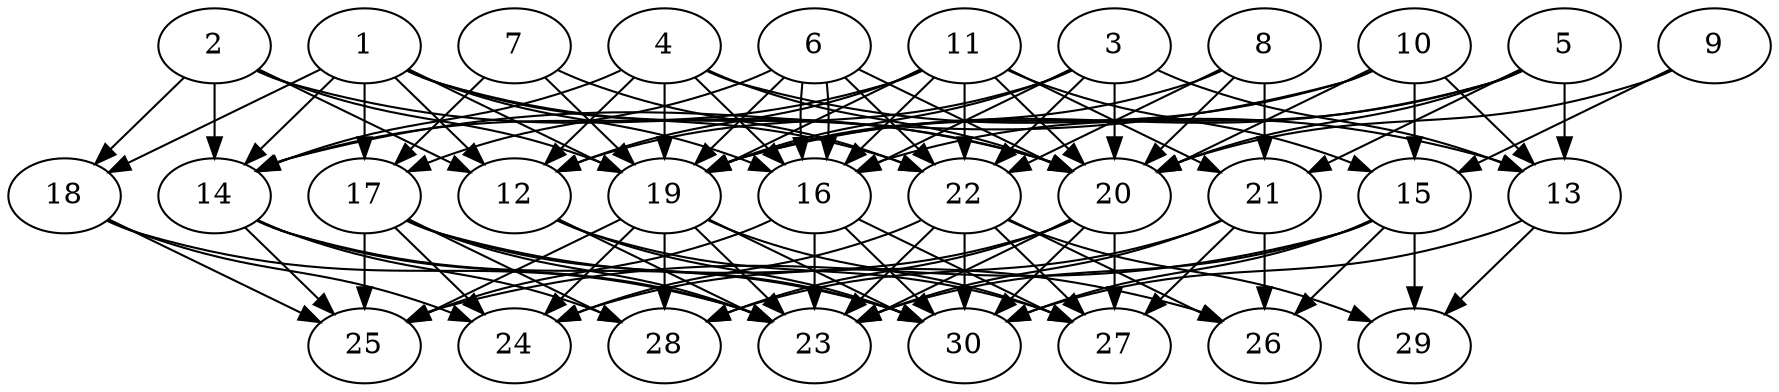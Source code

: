 // DAG automatically generated by daggen at Thu Oct  3 14:04:19 2019
// ./daggen --dot -n 30 --ccr 0.4 --fat 0.7 --regular 0.7 --density 0.9 --mindata 5242880 --maxdata 52428800 
digraph G {
  1 [size="38136320", alpha="0.09", expect_size="15254528"] 
  1 -> 12 [size ="15254528"]
  1 -> 14 [size ="15254528"]
  1 -> 16 [size ="15254528"]
  1 -> 17 [size ="15254528"]
  1 -> 18 [size ="15254528"]
  1 -> 19 [size ="15254528"]
  1 -> 20 [size ="15254528"]
  1 -> 22 [size ="15254528"]
  2 [size="45585920", alpha="0.01", expect_size="18234368"] 
  2 -> 12 [size ="18234368"]
  2 -> 14 [size ="18234368"]
  2 -> 18 [size ="18234368"]
  2 -> 19 [size ="18234368"]
  2 -> 20 [size ="18234368"]
  3 [size="30648320", alpha="0.09", expect_size="12259328"] 
  3 -> 12 [size ="12259328"]
  3 -> 13 [size ="12259328"]
  3 -> 16 [size ="12259328"]
  3 -> 19 [size ="12259328"]
  3 -> 20 [size ="12259328"]
  3 -> 22 [size ="12259328"]
  4 [size="111511040", alpha="0.05", expect_size="44604416"] 
  4 -> 12 [size ="44604416"]
  4 -> 13 [size ="44604416"]
  4 -> 14 [size ="44604416"]
  4 -> 16 [size ="44604416"]
  4 -> 19 [size ="44604416"]
  4 -> 20 [size ="44604416"]
  5 [size="126656000", alpha="0.02", expect_size="50662400"] 
  5 -> 13 [size ="50662400"]
  5 -> 16 [size ="50662400"]
  5 -> 19 [size ="50662400"]
  5 -> 20 [size ="50662400"]
  5 -> 21 [size ="50662400"]
  6 [size="78202880", alpha="0.13", expect_size="31281152"] 
  6 -> 16 [size ="31281152"]
  6 -> 16 [size ="31281152"]
  6 -> 17 [size ="31281152"]
  6 -> 19 [size ="31281152"]
  6 -> 20 [size ="31281152"]
  6 -> 22 [size ="31281152"]
  7 [size="71418880", alpha="0.08", expect_size="28567552"] 
  7 -> 17 [size ="28567552"]
  7 -> 19 [size ="28567552"]
  7 -> 22 [size ="28567552"]
  8 [size="79539200", alpha="0.11", expect_size="31815680"] 
  8 -> 19 [size ="31815680"]
  8 -> 20 [size ="31815680"]
  8 -> 21 [size ="31815680"]
  8 -> 22 [size ="31815680"]
  9 [size="87068160", alpha="0.15", expect_size="34827264"] 
  9 -> 15 [size ="34827264"]
  9 -> 20 [size ="34827264"]
  10 [size="59947520", alpha="0.10", expect_size="23979008"] 
  10 -> 13 [size ="23979008"]
  10 -> 14 [size ="23979008"]
  10 -> 15 [size ="23979008"]
  10 -> 19 [size ="23979008"]
  10 -> 20 [size ="23979008"]
  11 [size="119738880", alpha="0.09", expect_size="47895552"] 
  11 -> 12 [size ="47895552"]
  11 -> 14 [size ="47895552"]
  11 -> 15 [size ="47895552"]
  11 -> 16 [size ="47895552"]
  11 -> 19 [size ="47895552"]
  11 -> 20 [size ="47895552"]
  11 -> 21 [size ="47895552"]
  11 -> 22 [size ="47895552"]
  12 [size="51962880", alpha="0.15", expect_size="20785152"] 
  12 -> 23 [size ="20785152"]
  12 -> 27 [size ="20785152"]
  12 -> 30 [size ="20785152"]
  13 [size="56427520", alpha="0.06", expect_size="22571008"] 
  13 -> 29 [size ="22571008"]
  13 -> 30 [size ="22571008"]
  14 [size="110873600", alpha="0.06", expect_size="44349440"] 
  14 -> 23 [size ="44349440"]
  14 -> 25 [size ="44349440"]
  14 -> 28 [size ="44349440"]
  14 -> 30 [size ="44349440"]
  15 [size="23764480", alpha="0.02", expect_size="9505792"] 
  15 -> 23 [size ="9505792"]
  15 -> 25 [size ="9505792"]
  15 -> 26 [size ="9505792"]
  15 -> 29 [size ="9505792"]
  15 -> 30 [size ="9505792"]
  16 [size="33653760", alpha="0.04", expect_size="13461504"] 
  16 -> 23 [size ="13461504"]
  16 -> 25 [size ="13461504"]
  16 -> 27 [size ="13461504"]
  16 -> 30 [size ="13461504"]
  17 [size="107916800", alpha="0.09", expect_size="43166720"] 
  17 -> 23 [size ="43166720"]
  17 -> 24 [size ="43166720"]
  17 -> 25 [size ="43166720"]
  17 -> 26 [size ="43166720"]
  17 -> 28 [size ="43166720"]
  17 -> 30 [size ="43166720"]
  18 [size="37053440", alpha="0.15", expect_size="14821376"] 
  18 -> 23 [size ="14821376"]
  18 -> 24 [size ="14821376"]
  18 -> 25 [size ="14821376"]
  19 [size="101168640", alpha="0.08", expect_size="40467456"] 
  19 -> 23 [size ="40467456"]
  19 -> 24 [size ="40467456"]
  19 -> 25 [size ="40467456"]
  19 -> 27 [size ="40467456"]
  19 -> 28 [size ="40467456"]
  19 -> 30 [size ="40467456"]
  20 [size="70853120", alpha="0.17", expect_size="28341248"] 
  20 -> 23 [size ="28341248"]
  20 -> 24 [size ="28341248"]
  20 -> 27 [size ="28341248"]
  20 -> 28 [size ="28341248"]
  20 -> 30 [size ="28341248"]
  21 [size="130644480", alpha="0.11", expect_size="52257792"] 
  21 -> 23 [size ="52257792"]
  21 -> 26 [size ="52257792"]
  21 -> 27 [size ="52257792"]
  21 -> 28 [size ="52257792"]
  22 [size="64826880", alpha="0.09", expect_size="25930752"] 
  22 -> 23 [size ="25930752"]
  22 -> 24 [size ="25930752"]
  22 -> 26 [size ="25930752"]
  22 -> 27 [size ="25930752"]
  22 -> 29 [size ="25930752"]
  22 -> 30 [size ="25930752"]
  23 [size="33684480", alpha="0.11", expect_size="13473792"] 
  24 [size="70067200", alpha="0.09", expect_size="28026880"] 
  25 [size="105771520", alpha="0.07", expect_size="42308608"] 
  26 [size="117399040", alpha="0.15", expect_size="46959616"] 
  27 [size="20943360", alpha="0.14", expect_size="8377344"] 
  28 [size="75609600", alpha="0.04", expect_size="30243840"] 
  29 [size="45291520", alpha="0.06", expect_size="18116608"] 
  30 [size="95418880", alpha="0.16", expect_size="38167552"] 
}
